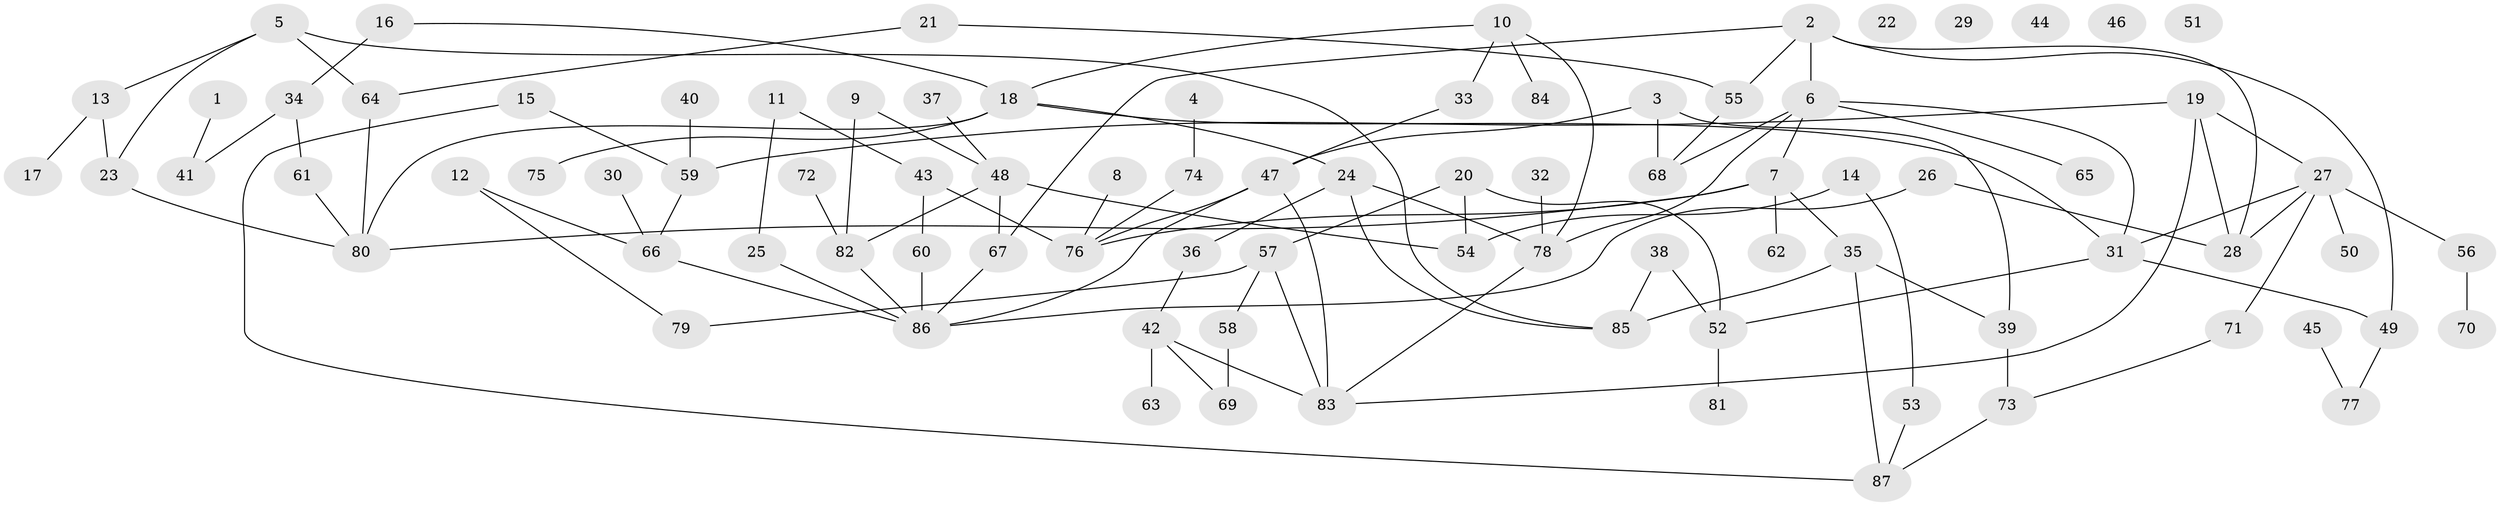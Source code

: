 // coarse degree distribution, {6: 0.057692307692307696, 1: 0.3269230769230769, 0: 0.09615384615384616, 3: 0.09615384615384616, 2: 0.21153846153846154, 5: 0.057692307692307696, 4: 0.09615384615384616, 8: 0.019230769230769232, 10: 0.019230769230769232, 7: 0.019230769230769232}
// Generated by graph-tools (version 1.1) at 2025/43/03/04/25 21:43:41]
// undirected, 87 vertices, 116 edges
graph export_dot {
graph [start="1"]
  node [color=gray90,style=filled];
  1;
  2;
  3;
  4;
  5;
  6;
  7;
  8;
  9;
  10;
  11;
  12;
  13;
  14;
  15;
  16;
  17;
  18;
  19;
  20;
  21;
  22;
  23;
  24;
  25;
  26;
  27;
  28;
  29;
  30;
  31;
  32;
  33;
  34;
  35;
  36;
  37;
  38;
  39;
  40;
  41;
  42;
  43;
  44;
  45;
  46;
  47;
  48;
  49;
  50;
  51;
  52;
  53;
  54;
  55;
  56;
  57;
  58;
  59;
  60;
  61;
  62;
  63;
  64;
  65;
  66;
  67;
  68;
  69;
  70;
  71;
  72;
  73;
  74;
  75;
  76;
  77;
  78;
  79;
  80;
  81;
  82;
  83;
  84;
  85;
  86;
  87;
  1 -- 41;
  2 -- 6;
  2 -- 28;
  2 -- 49;
  2 -- 55;
  2 -- 67;
  3 -- 39;
  3 -- 47;
  3 -- 68;
  4 -- 74;
  5 -- 13;
  5 -- 23;
  5 -- 64;
  5 -- 85;
  6 -- 7;
  6 -- 31;
  6 -- 65;
  6 -- 68;
  6 -- 78;
  7 -- 35;
  7 -- 62;
  7 -- 76;
  7 -- 80;
  8 -- 76;
  9 -- 48;
  9 -- 82;
  10 -- 18;
  10 -- 33;
  10 -- 78;
  10 -- 84;
  11 -- 25;
  11 -- 43;
  12 -- 66;
  12 -- 79;
  13 -- 17;
  13 -- 23;
  14 -- 53;
  14 -- 54;
  15 -- 59;
  15 -- 87;
  16 -- 18;
  16 -- 34;
  18 -- 24;
  18 -- 31;
  18 -- 75;
  18 -- 80;
  19 -- 27;
  19 -- 28;
  19 -- 59;
  19 -- 83;
  20 -- 52;
  20 -- 54;
  20 -- 57;
  21 -- 55;
  21 -- 64;
  23 -- 80;
  24 -- 36;
  24 -- 78;
  24 -- 85;
  25 -- 86;
  26 -- 28;
  26 -- 86;
  27 -- 28;
  27 -- 31;
  27 -- 50;
  27 -- 56;
  27 -- 71;
  30 -- 66;
  31 -- 49;
  31 -- 52;
  32 -- 78;
  33 -- 47;
  34 -- 41;
  34 -- 61;
  35 -- 39;
  35 -- 85;
  35 -- 87;
  36 -- 42;
  37 -- 48;
  38 -- 52;
  38 -- 85;
  39 -- 73;
  40 -- 59;
  42 -- 63;
  42 -- 69;
  42 -- 83;
  43 -- 60;
  43 -- 76;
  45 -- 77;
  47 -- 76;
  47 -- 83;
  47 -- 86;
  48 -- 54;
  48 -- 67;
  48 -- 82;
  49 -- 77;
  52 -- 81;
  53 -- 87;
  55 -- 68;
  56 -- 70;
  57 -- 58;
  57 -- 79;
  57 -- 83;
  58 -- 69;
  59 -- 66;
  60 -- 86;
  61 -- 80;
  64 -- 80;
  66 -- 86;
  67 -- 86;
  71 -- 73;
  72 -- 82;
  73 -- 87;
  74 -- 76;
  78 -- 83;
  82 -- 86;
}
